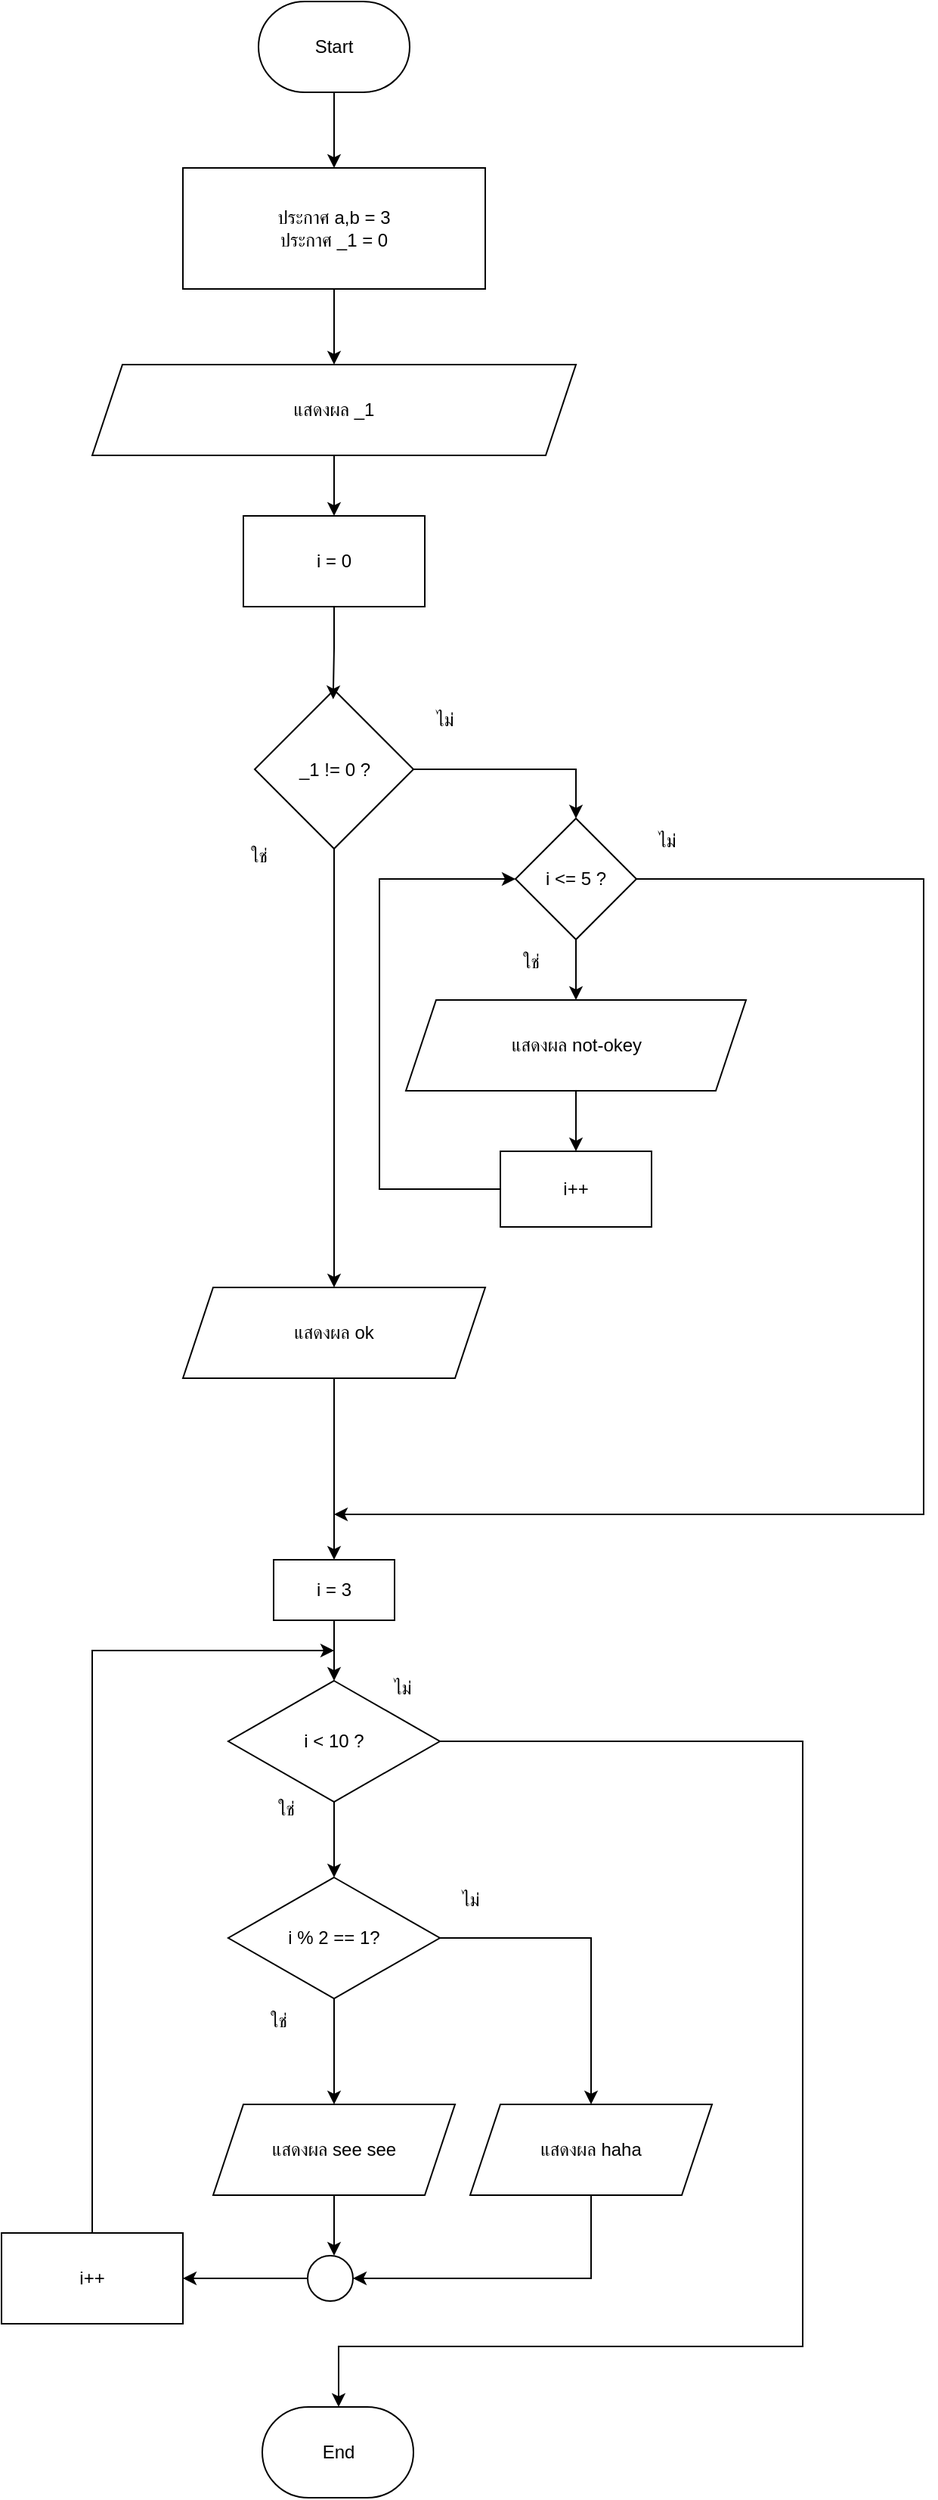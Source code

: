 <mxfile>
    <diagram id="Oc2Om24TZaZbnbg5lepB" name="Page-1">
        <mxGraphModel dx="3352" dy="1558" grid="1" gridSize="10" guides="1" tooltips="1" connect="1" arrows="1" fold="1" page="1" pageScale="1" pageWidth="1100" pageHeight="850" math="0" shadow="0">
            <root>
                <mxCell id="0"/>
                <mxCell id="1" parent="0"/>
                <mxCell id="4" style="edgeStyle=orthogonalEdgeStyle;rounded=0;orthogonalLoop=1;jettySize=auto;html=1;" edge="1" parent="1" source="5">
                    <mxGeometry relative="1" as="geometry">
                        <mxPoint x="-570" y="280" as="targetPoint"/>
                    </mxGeometry>
                </mxCell>
                <mxCell id="5" value="ประกาศ a,b = 3&lt;div&gt;ประกาศ _1 = 0&lt;/div&gt;" style="rounded=0;whiteSpace=wrap;html=1;" vertex="1" parent="1">
                    <mxGeometry x="-670" y="150" width="200" height="80" as="geometry"/>
                </mxCell>
                <mxCell id="6" value="i = 0" style="rounded=0;whiteSpace=wrap;html=1;" vertex="1" parent="1">
                    <mxGeometry x="-630" y="380" width="120" height="60" as="geometry"/>
                </mxCell>
                <mxCell id="7" style="edgeStyle=orthogonalEdgeStyle;rounded=0;orthogonalLoop=1;jettySize=auto;html=1;entryX=0.5;entryY=0;entryDx=0;entryDy=0;" edge="1" parent="1" source="9" target="15">
                    <mxGeometry relative="1" as="geometry"/>
                </mxCell>
                <mxCell id="8" style="edgeStyle=orthogonalEdgeStyle;rounded=0;orthogonalLoop=1;jettySize=auto;html=1;" edge="1" parent="1" source="9">
                    <mxGeometry relative="1" as="geometry">
                        <mxPoint x="-570" y="890" as="targetPoint"/>
                    </mxGeometry>
                </mxCell>
                <mxCell id="9" value="_1 != 0 ?" style="rhombus;whiteSpace=wrap;html=1;" vertex="1" parent="1">
                    <mxGeometry x="-622.5" y="495" width="105" height="105" as="geometry"/>
                </mxCell>
                <mxCell id="10" value="ใช่" style="text;html=1;align=center;verticalAlign=middle;resizable=0;points=[];autosize=1;strokeColor=none;fillColor=none;" vertex="1" parent="1">
                    <mxGeometry x="-640" y="590" width="40" height="30" as="geometry"/>
                </mxCell>
                <mxCell id="11" value="ไม่" style="text;html=1;align=center;verticalAlign=middle;resizable=0;points=[];autosize=1;strokeColor=none;fillColor=none;" vertex="1" parent="1">
                    <mxGeometry x="-517.5" y="500" width="40" height="30" as="geometry"/>
                </mxCell>
                <mxCell id="12" style="edgeStyle=orthogonalEdgeStyle;rounded=0;orthogonalLoop=1;jettySize=auto;html=1;entryX=0.494;entryY=0.059;entryDx=0;entryDy=0;entryPerimeter=0;" edge="1" parent="1" source="6" target="9">
                    <mxGeometry relative="1" as="geometry"/>
                </mxCell>
                <mxCell id="13" style="edgeStyle=orthogonalEdgeStyle;rounded=0;orthogonalLoop=1;jettySize=auto;html=1;entryX=0.5;entryY=0;entryDx=0;entryDy=0;" edge="1" parent="1" source="15" target="19">
                    <mxGeometry relative="1" as="geometry"/>
                </mxCell>
                <mxCell id="14" style="edgeStyle=orthogonalEdgeStyle;rounded=0;orthogonalLoop=1;jettySize=auto;html=1;" edge="1" parent="1" source="15">
                    <mxGeometry relative="1" as="geometry">
                        <mxPoint x="-570" y="1040" as="targetPoint"/>
                        <Array as="points">
                            <mxPoint x="-180" y="620"/>
                            <mxPoint x="-180" y="1040"/>
                        </Array>
                    </mxGeometry>
                </mxCell>
                <mxCell id="15" value="i &amp;lt;= 5 ?" style="rhombus;whiteSpace=wrap;html=1;" vertex="1" parent="1">
                    <mxGeometry x="-450" y="580" width="80" height="80" as="geometry"/>
                </mxCell>
                <mxCell id="16" style="edgeStyle=orthogonalEdgeStyle;rounded=0;orthogonalLoop=1;jettySize=auto;html=1;" edge="1" parent="1" source="17">
                    <mxGeometry relative="1" as="geometry">
                        <mxPoint x="-570" y="1070" as="targetPoint"/>
                    </mxGeometry>
                </mxCell>
                <mxCell id="17" value="แสดงผล ok" style="shape=parallelogram;perimeter=parallelogramPerimeter;whiteSpace=wrap;html=1;fixedSize=1;" vertex="1" parent="1">
                    <mxGeometry x="-670" y="890" width="200" height="60" as="geometry"/>
                </mxCell>
                <mxCell id="52" value="" style="edgeStyle=none;html=1;" edge="1" parent="1" source="19" target="21">
                    <mxGeometry relative="1" as="geometry"/>
                </mxCell>
                <mxCell id="19" value="แสดงผล not-okey" style="shape=parallelogram;perimeter=parallelogramPerimeter;whiteSpace=wrap;html=1;fixedSize=1;" vertex="1" parent="1">
                    <mxGeometry x="-522.5" y="700" width="225" height="60" as="geometry"/>
                </mxCell>
                <mxCell id="20" style="edgeStyle=orthogonalEdgeStyle;rounded=0;orthogonalLoop=1;jettySize=auto;html=1;entryX=0;entryY=0.5;entryDx=0;entryDy=0;exitX=0;exitY=0.5;exitDx=0;exitDy=0;" edge="1" parent="1" source="21" target="15">
                    <mxGeometry relative="1" as="geometry">
                        <Array as="points">
                            <mxPoint x="-540" y="825"/>
                            <mxPoint x="-540" y="620"/>
                        </Array>
                    </mxGeometry>
                </mxCell>
                <mxCell id="21" value="i++" style="rounded=0;whiteSpace=wrap;html=1;" vertex="1" parent="1">
                    <mxGeometry x="-460" y="800" width="100" height="50" as="geometry"/>
                </mxCell>
                <mxCell id="22" style="edgeStyle=orthogonalEdgeStyle;rounded=0;orthogonalLoop=1;jettySize=auto;html=1;entryX=0.5;entryY=0;entryDx=0;entryDy=0;" edge="1" parent="1" source="24" target="31">
                    <mxGeometry relative="1" as="geometry"/>
                </mxCell>
                <mxCell id="23" style="edgeStyle=orthogonalEdgeStyle;rounded=0;orthogonalLoop=1;jettySize=auto;html=1;" edge="1" parent="1" source="24" target="53">
                    <mxGeometry relative="1" as="geometry">
                        <mxPoint x="-565" y="1700" as="targetPoint"/>
                        <Array as="points">
                            <mxPoint x="-260" y="1190"/>
                            <mxPoint x="-260" y="1590"/>
                            <mxPoint x="-567" y="1590"/>
                        </Array>
                    </mxGeometry>
                </mxCell>
                <mxCell id="24" value="i &amp;lt; 10 ?" style="rhombus;whiteSpace=wrap;html=1;" vertex="1" parent="1">
                    <mxGeometry x="-640" y="1150" width="140" height="80" as="geometry"/>
                </mxCell>
                <mxCell id="25" style="edgeStyle=orthogonalEdgeStyle;rounded=0;orthogonalLoop=1;jettySize=auto;html=1;entryX=0.5;entryY=0;entryDx=0;entryDy=0;" edge="1" parent="1" source="26" target="24">
                    <mxGeometry relative="1" as="geometry"/>
                </mxCell>
                <mxCell id="26" value="i = 3" style="rounded=0;whiteSpace=wrap;html=1;" vertex="1" parent="1">
                    <mxGeometry x="-610" y="1070" width="80" height="40" as="geometry"/>
                </mxCell>
                <mxCell id="27" value="ใช่" style="text;html=1;align=center;verticalAlign=middle;resizable=0;points=[];autosize=1;strokeColor=none;fillColor=none;" vertex="1" parent="1">
                    <mxGeometry x="-460" y="660" width="40" height="30" as="geometry"/>
                </mxCell>
                <mxCell id="28" value="ไม่" style="text;html=1;align=center;verticalAlign=middle;resizable=0;points=[];autosize=1;strokeColor=none;fillColor=none;" vertex="1" parent="1">
                    <mxGeometry x="-370" y="580" width="40" height="30" as="geometry"/>
                </mxCell>
                <mxCell id="29" style="edgeStyle=orthogonalEdgeStyle;rounded=0;orthogonalLoop=1;jettySize=auto;html=1;" edge="1" parent="1" source="31">
                    <mxGeometry relative="1" as="geometry">
                        <mxPoint x="-570" y="1430" as="targetPoint"/>
                    </mxGeometry>
                </mxCell>
                <mxCell id="30" style="edgeStyle=orthogonalEdgeStyle;rounded=0;orthogonalLoop=1;jettySize=auto;html=1;entryX=0.5;entryY=0;entryDx=0;entryDy=0;" edge="1" parent="1" source="31" target="39">
                    <mxGeometry relative="1" as="geometry">
                        <mxPoint x="350" y="1250" as="targetPoint"/>
                    </mxGeometry>
                </mxCell>
                <mxCell id="31" value="i % 2 == 1?" style="rhombus;whiteSpace=wrap;html=1;" vertex="1" parent="1">
                    <mxGeometry x="-640" y="1280" width="140" height="80" as="geometry"/>
                </mxCell>
                <mxCell id="32" style="edgeStyle=orthogonalEdgeStyle;rounded=0;orthogonalLoop=1;jettySize=auto;html=1;" edge="1" parent="1" source="33">
                    <mxGeometry relative="1" as="geometry">
                        <mxPoint x="-570" y="1530" as="targetPoint"/>
                    </mxGeometry>
                </mxCell>
                <mxCell id="33" value="แสดงผล see see" style="shape=parallelogram;perimeter=parallelogramPerimeter;whiteSpace=wrap;html=1;fixedSize=1;" vertex="1" parent="1">
                    <mxGeometry x="-650" y="1430" width="160" height="60" as="geometry"/>
                </mxCell>
                <mxCell id="34" value="ใช่" style="text;html=1;align=center;verticalAlign=middle;resizable=0;points=[];autosize=1;strokeColor=none;fillColor=none;" vertex="1" parent="1">
                    <mxGeometry x="-622.5" y="1220" width="40" height="30" as="geometry"/>
                </mxCell>
                <mxCell id="35" value="ไม่" style="text;html=1;align=center;verticalAlign=middle;resizable=0;points=[];autosize=1;strokeColor=none;fillColor=none;" vertex="1" parent="1">
                    <mxGeometry x="-545" y="1140" width="40" height="30" as="geometry"/>
                </mxCell>
                <mxCell id="36" value="ใช่" style="text;html=1;align=center;verticalAlign=middle;resizable=0;points=[];autosize=1;strokeColor=none;fillColor=none;" vertex="1" parent="1">
                    <mxGeometry x="-627.5" y="1360" width="40" height="30" as="geometry"/>
                </mxCell>
                <mxCell id="37" value="ไม่" style="text;html=1;align=center;verticalAlign=middle;resizable=0;points=[];autosize=1;strokeColor=none;fillColor=none;" vertex="1" parent="1">
                    <mxGeometry x="-500" y="1280" width="40" height="30" as="geometry"/>
                </mxCell>
                <mxCell id="38" style="edgeStyle=orthogonalEdgeStyle;rounded=0;orthogonalLoop=1;jettySize=auto;html=1;entryX=1;entryY=0.5;entryDx=0;entryDy=0;" edge="1" parent="1" source="39" target="43">
                    <mxGeometry relative="1" as="geometry">
                        <Array as="points">
                            <mxPoint x="-400" y="1545"/>
                        </Array>
                    </mxGeometry>
                </mxCell>
                <mxCell id="39" value="แสดงผล haha" style="shape=parallelogram;perimeter=parallelogramPerimeter;whiteSpace=wrap;html=1;fixedSize=1;" vertex="1" parent="1">
                    <mxGeometry x="-480" y="1430" width="160" height="60" as="geometry"/>
                </mxCell>
                <mxCell id="40" style="edgeStyle=orthogonalEdgeStyle;rounded=0;orthogonalLoop=1;jettySize=auto;html=1;" edge="1" parent="1" source="41">
                    <mxGeometry relative="1" as="geometry">
                        <mxPoint x="-570" y="1130" as="targetPoint"/>
                        <Array as="points">
                            <mxPoint x="-730" y="1130"/>
                        </Array>
                    </mxGeometry>
                </mxCell>
                <mxCell id="41" value="i++" style="rounded=0;whiteSpace=wrap;html=1;" vertex="1" parent="1">
                    <mxGeometry x="-790" y="1515" width="120" height="60" as="geometry"/>
                </mxCell>
                <mxCell id="42" style="edgeStyle=orthogonalEdgeStyle;rounded=0;orthogonalLoop=1;jettySize=auto;html=1;entryX=1;entryY=0.5;entryDx=0;entryDy=0;" edge="1" parent="1" source="43" target="41">
                    <mxGeometry relative="1" as="geometry"/>
                </mxCell>
                <mxCell id="43" value="" style="ellipse;whiteSpace=wrap;html=1;aspect=fixed;" vertex="1" parent="1">
                    <mxGeometry x="-587.5" y="1530" width="30" height="30" as="geometry"/>
                </mxCell>
                <mxCell id="49" value="" style="edgeStyle=none;html=1;" edge="1" parent="1" source="46" target="6">
                    <mxGeometry relative="1" as="geometry"/>
                </mxCell>
                <mxCell id="46" value="แสดงผล _1" style="shape=parallelogram;perimeter=parallelogramPerimeter;whiteSpace=wrap;html=1;fixedSize=1;" vertex="1" parent="1">
                    <mxGeometry x="-730" y="280" width="320" height="60" as="geometry"/>
                </mxCell>
                <mxCell id="51" value="" style="edgeStyle=none;html=1;" edge="1" parent="1" source="50" target="5">
                    <mxGeometry relative="1" as="geometry"/>
                </mxCell>
                <mxCell id="50" value="Start" style="strokeWidth=1;html=1;shape=mxgraph.flowchart.terminator;whiteSpace=wrap;" vertex="1" parent="1">
                    <mxGeometry x="-620" y="40" width="100" height="60" as="geometry"/>
                </mxCell>
                <mxCell id="53" value="End" style="strokeWidth=1;html=1;shape=mxgraph.flowchart.terminator;whiteSpace=wrap;" vertex="1" parent="1">
                    <mxGeometry x="-617.5" y="1630" width="100" height="60" as="geometry"/>
                </mxCell>
            </root>
        </mxGraphModel>
    </diagram>
</mxfile>